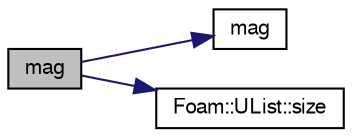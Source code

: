 digraph "mag"
{
  bgcolor="transparent";
  edge [fontname="FreeSans",fontsize="10",labelfontname="FreeSans",labelfontsize="10"];
  node [fontname="FreeSans",fontsize="10",shape=record];
  rankdir="LR";
  Node67051 [label="mag",height=0.2,width=0.4,color="black", fillcolor="grey75", style="filled", fontcolor="black"];
  Node67051 -> Node67052 [color="midnightblue",fontsize="10",style="solid",fontname="FreeSans"];
  Node67052 [label="mag",height=0.2,width=0.4,color="black",URL="$a21124.html#a929da2a3fdcf3dacbbe0487d3a330dae"];
  Node67051 -> Node67053 [color="midnightblue",fontsize="10",style="solid",fontname="FreeSans"];
  Node67053 [label="Foam::UList::size",height=0.2,width=0.4,color="black",URL="$a25698.html#a47b3bf30da1eb3ab8076b5fbe00e0494",tooltip="Return the number of elements in the UList. "];
}
